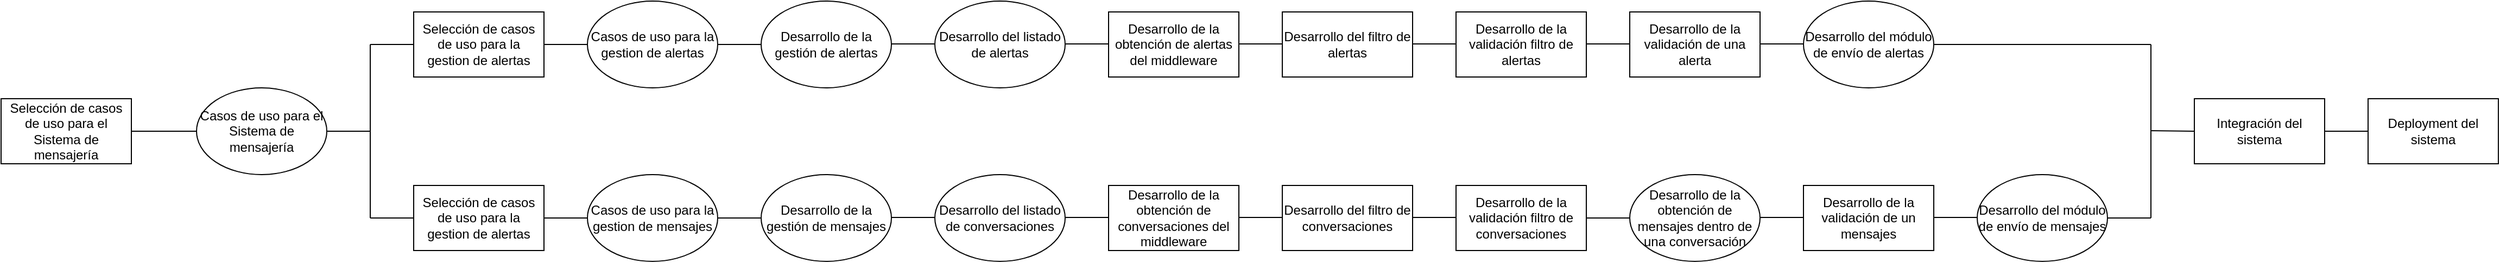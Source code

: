 <mxfile version="24.0.7" type="device">
  <diagram id="ZTtfLSR6zcDVrjAuA5Wj" name="Página-1">
    <mxGraphModel dx="1434" dy="780" grid="1" gridSize="10" guides="1" tooltips="1" connect="1" arrows="1" fold="1" page="1" pageScale="1" pageWidth="827" pageHeight="1169" math="0" shadow="0">
      <root>
        <mxCell id="0" />
        <mxCell id="1" parent="0" />
        <mxCell id="NQ7cm5xQIB4jLY2V5Trf-1" value="Selección de casos de uso para el Sistema de mensajería" style="rounded=0;whiteSpace=wrap;html=1;" vertex="1" parent="1">
          <mxGeometry x="60" y="360" width="120" height="60" as="geometry" />
        </mxCell>
        <mxCell id="NQ7cm5xQIB4jLY2V5Trf-2" value="" style="endArrow=none;html=1;rounded=0;exitX=1;exitY=0.5;exitDx=0;exitDy=0;" edge="1" parent="1" source="NQ7cm5xQIB4jLY2V5Trf-1">
          <mxGeometry width="50" height="50" relative="1" as="geometry">
            <mxPoint x="390" y="430" as="sourcePoint" />
            <mxPoint x="240" y="390" as="targetPoint" />
          </mxGeometry>
        </mxCell>
        <mxCell id="NQ7cm5xQIB4jLY2V5Trf-3" value="Casos de uso para el Sistema de mensajería" style="ellipse;whiteSpace=wrap;html=1;" vertex="1" parent="1">
          <mxGeometry x="240" y="350" width="120" height="80" as="geometry" />
        </mxCell>
        <mxCell id="NQ7cm5xQIB4jLY2V5Trf-4" value="" style="endArrow=none;html=1;rounded=0;exitX=1;exitY=0.5;exitDx=0;exitDy=0;" edge="1" parent="1" source="NQ7cm5xQIB4jLY2V5Trf-3">
          <mxGeometry width="50" height="50" relative="1" as="geometry">
            <mxPoint x="390" y="430" as="sourcePoint" />
            <mxPoint x="400" y="390" as="targetPoint" />
          </mxGeometry>
        </mxCell>
        <mxCell id="NQ7cm5xQIB4jLY2V5Trf-5" value="Selección de casos de uso para la gestion de alertas" style="rounded=0;whiteSpace=wrap;html=1;" vertex="1" parent="1">
          <mxGeometry x="440" y="280" width="120" height="60" as="geometry" />
        </mxCell>
        <mxCell id="NQ7cm5xQIB4jLY2V5Trf-6" value="" style="endArrow=none;html=1;rounded=0;" edge="1" parent="1">
          <mxGeometry width="50" height="50" relative="1" as="geometry">
            <mxPoint x="400" y="390" as="sourcePoint" />
            <mxPoint x="400" y="310" as="targetPoint" />
          </mxGeometry>
        </mxCell>
        <mxCell id="NQ7cm5xQIB4jLY2V5Trf-7" value="" style="endArrow=none;html=1;rounded=0;entryX=0;entryY=0.5;entryDx=0;entryDy=0;" edge="1" parent="1" target="NQ7cm5xQIB4jLY2V5Trf-5">
          <mxGeometry width="50" height="50" relative="1" as="geometry">
            <mxPoint x="400" y="310" as="sourcePoint" />
            <mxPoint x="440" y="380" as="targetPoint" />
          </mxGeometry>
        </mxCell>
        <mxCell id="NQ7cm5xQIB4jLY2V5Trf-8" value="" style="endArrow=none;html=1;rounded=0;" edge="1" parent="1">
          <mxGeometry width="50" height="50" relative="1" as="geometry">
            <mxPoint x="400" y="470" as="sourcePoint" />
            <mxPoint x="400" y="390" as="targetPoint" />
          </mxGeometry>
        </mxCell>
        <mxCell id="NQ7cm5xQIB4jLY2V5Trf-9" value="" style="endArrow=none;html=1;rounded=0;entryX=0;entryY=0.5;entryDx=0;entryDy=0;" edge="1" parent="1">
          <mxGeometry width="50" height="50" relative="1" as="geometry">
            <mxPoint x="400" y="470" as="sourcePoint" />
            <mxPoint x="440" y="470" as="targetPoint" />
          </mxGeometry>
        </mxCell>
        <mxCell id="NQ7cm5xQIB4jLY2V5Trf-10" value="Selección de casos de uso para la gestion de alertas" style="rounded=0;whiteSpace=wrap;html=1;" vertex="1" parent="1">
          <mxGeometry x="440" y="440" width="120" height="60" as="geometry" />
        </mxCell>
        <mxCell id="NQ7cm5xQIB4jLY2V5Trf-11" value="" style="endArrow=none;html=1;rounded=0;entryX=1;entryY=0.5;entryDx=0;entryDy=0;" edge="1" parent="1" target="NQ7cm5xQIB4jLY2V5Trf-5">
          <mxGeometry width="50" height="50" relative="1" as="geometry">
            <mxPoint x="600" y="310" as="sourcePoint" />
            <mxPoint x="440" y="380" as="targetPoint" />
          </mxGeometry>
        </mxCell>
        <mxCell id="NQ7cm5xQIB4jLY2V5Trf-12" value="Casos de uso para la gestion de alertas" style="ellipse;whiteSpace=wrap;html=1;" vertex="1" parent="1">
          <mxGeometry x="600" y="270" width="120" height="80" as="geometry" />
        </mxCell>
        <mxCell id="NQ7cm5xQIB4jLY2V5Trf-13" value="" style="endArrow=none;html=1;rounded=0;" edge="1" parent="1">
          <mxGeometry width="50" height="50" relative="1" as="geometry">
            <mxPoint x="720" y="310" as="sourcePoint" />
            <mxPoint x="760" y="310" as="targetPoint" />
          </mxGeometry>
        </mxCell>
        <mxCell id="NQ7cm5xQIB4jLY2V5Trf-14" value="Desarrollo de la gestión de alertas" style="ellipse;whiteSpace=wrap;html=1;" vertex="1" parent="1">
          <mxGeometry x="760" y="270" width="120" height="80" as="geometry" />
        </mxCell>
        <mxCell id="NQ7cm5xQIB4jLY2V5Trf-15" value="Desarrollo del listado de alertas" style="ellipse;whiteSpace=wrap;html=1;" vertex="1" parent="1">
          <mxGeometry x="920" y="270" width="120" height="80" as="geometry" />
        </mxCell>
        <mxCell id="NQ7cm5xQIB4jLY2V5Trf-17" value="" style="endArrow=none;html=1;rounded=0;" edge="1" parent="1">
          <mxGeometry width="50" height="50" relative="1" as="geometry">
            <mxPoint x="880" y="309.5" as="sourcePoint" />
            <mxPoint x="920" y="309.5" as="targetPoint" />
          </mxGeometry>
        </mxCell>
        <mxCell id="NQ7cm5xQIB4jLY2V5Trf-18" value="Desarrollo de la obtención de alertas del middleware" style="rounded=0;whiteSpace=wrap;html=1;" vertex="1" parent="1">
          <mxGeometry x="1080" y="280" width="120" height="60" as="geometry" />
        </mxCell>
        <mxCell id="NQ7cm5xQIB4jLY2V5Trf-19" value="" style="endArrow=none;html=1;rounded=0;" edge="1" parent="1">
          <mxGeometry width="50" height="50" relative="1" as="geometry">
            <mxPoint x="1040" y="309.5" as="sourcePoint" />
            <mxPoint x="1080" y="309.5" as="targetPoint" />
          </mxGeometry>
        </mxCell>
        <mxCell id="NQ7cm5xQIB4jLY2V5Trf-20" value="Desarrollo del filtro de alertas" style="rounded=0;whiteSpace=wrap;html=1;" vertex="1" parent="1">
          <mxGeometry x="1240" y="280" width="120" height="60" as="geometry" />
        </mxCell>
        <mxCell id="NQ7cm5xQIB4jLY2V5Trf-21" value="" style="endArrow=none;html=1;rounded=0;" edge="1" parent="1">
          <mxGeometry width="50" height="50" relative="1" as="geometry">
            <mxPoint x="1200" y="309.5" as="sourcePoint" />
            <mxPoint x="1240" y="309.5" as="targetPoint" />
          </mxGeometry>
        </mxCell>
        <mxCell id="NQ7cm5xQIB4jLY2V5Trf-22" value="Desarrollo de la validación filtro de alertas" style="rounded=0;whiteSpace=wrap;html=1;" vertex="1" parent="1">
          <mxGeometry x="1400" y="280" width="120" height="60" as="geometry" />
        </mxCell>
        <mxCell id="NQ7cm5xQIB4jLY2V5Trf-23" value="" style="endArrow=none;html=1;rounded=0;" edge="1" parent="1">
          <mxGeometry width="50" height="50" relative="1" as="geometry">
            <mxPoint x="1360" y="309.5" as="sourcePoint" />
            <mxPoint x="1400" y="309.5" as="targetPoint" />
          </mxGeometry>
        </mxCell>
        <mxCell id="NQ7cm5xQIB4jLY2V5Trf-24" value="Desarrollo del módulo de envío de alertas" style="ellipse;whiteSpace=wrap;html=1;" vertex="1" parent="1">
          <mxGeometry x="1720" y="270" width="120" height="80" as="geometry" />
        </mxCell>
        <mxCell id="NQ7cm5xQIB4jLY2V5Trf-25" value="" style="endArrow=none;html=1;rounded=0;" edge="1" parent="1">
          <mxGeometry width="50" height="50" relative="1" as="geometry">
            <mxPoint x="1520" y="309.5" as="sourcePoint" />
            <mxPoint x="1560" y="309.5" as="targetPoint" />
          </mxGeometry>
        </mxCell>
        <mxCell id="NQ7cm5xQIB4jLY2V5Trf-27" value="Desarrollo de la validación de una alerta" style="rounded=0;whiteSpace=wrap;html=1;" vertex="1" parent="1">
          <mxGeometry x="1560" y="280" width="120" height="60" as="geometry" />
        </mxCell>
        <mxCell id="NQ7cm5xQIB4jLY2V5Trf-28" value="" style="endArrow=none;html=1;rounded=0;" edge="1" parent="1">
          <mxGeometry width="50" height="50" relative="1" as="geometry">
            <mxPoint x="1520" y="309.5" as="sourcePoint" />
            <mxPoint x="1560" y="309.5" as="targetPoint" />
          </mxGeometry>
        </mxCell>
        <mxCell id="NQ7cm5xQIB4jLY2V5Trf-29" value="" style="endArrow=none;html=1;rounded=0;" edge="1" parent="1">
          <mxGeometry width="50" height="50" relative="1" as="geometry">
            <mxPoint x="1680" y="309.5" as="sourcePoint" />
            <mxPoint x="1720" y="309.5" as="targetPoint" />
          </mxGeometry>
        </mxCell>
        <mxCell id="NQ7cm5xQIB4jLY2V5Trf-34" value="Casos de uso para la gestion de mensajes" style="ellipse;whiteSpace=wrap;html=1;" vertex="1" parent="1">
          <mxGeometry x="600" y="430" width="120" height="80" as="geometry" />
        </mxCell>
        <mxCell id="NQ7cm5xQIB4jLY2V5Trf-35" value="" style="endArrow=none;html=1;rounded=0;" edge="1" parent="1">
          <mxGeometry width="50" height="50" relative="1" as="geometry">
            <mxPoint x="720" y="470" as="sourcePoint" />
            <mxPoint x="760" y="470" as="targetPoint" />
          </mxGeometry>
        </mxCell>
        <mxCell id="NQ7cm5xQIB4jLY2V5Trf-36" value="Desarrollo de la gestión de mensajes" style="ellipse;whiteSpace=wrap;html=1;" vertex="1" parent="1">
          <mxGeometry x="760" y="430" width="120" height="80" as="geometry" />
        </mxCell>
        <mxCell id="NQ7cm5xQIB4jLY2V5Trf-37" value="Desarrollo del listado de conversaciones" style="ellipse;whiteSpace=wrap;html=1;" vertex="1" parent="1">
          <mxGeometry x="920" y="430" width="120" height="80" as="geometry" />
        </mxCell>
        <mxCell id="NQ7cm5xQIB4jLY2V5Trf-38" value="" style="endArrow=none;html=1;rounded=0;" edge="1" parent="1">
          <mxGeometry width="50" height="50" relative="1" as="geometry">
            <mxPoint x="880" y="469.5" as="sourcePoint" />
            <mxPoint x="920" y="469.5" as="targetPoint" />
          </mxGeometry>
        </mxCell>
        <mxCell id="NQ7cm5xQIB4jLY2V5Trf-39" value="Desarrollo de la obtención de conversaciones del middleware" style="rounded=0;whiteSpace=wrap;html=1;" vertex="1" parent="1">
          <mxGeometry x="1080" y="440" width="120" height="60" as="geometry" />
        </mxCell>
        <mxCell id="NQ7cm5xQIB4jLY2V5Trf-40" value="" style="endArrow=none;html=1;rounded=0;" edge="1" parent="1">
          <mxGeometry width="50" height="50" relative="1" as="geometry">
            <mxPoint x="1040" y="469.5" as="sourcePoint" />
            <mxPoint x="1080" y="469.5" as="targetPoint" />
          </mxGeometry>
        </mxCell>
        <mxCell id="NQ7cm5xQIB4jLY2V5Trf-41" value="Desarrollo del filtro de conversaciones" style="rounded=0;whiteSpace=wrap;html=1;" vertex="1" parent="1">
          <mxGeometry x="1240" y="440" width="120" height="60" as="geometry" />
        </mxCell>
        <mxCell id="NQ7cm5xQIB4jLY2V5Trf-42" value="" style="endArrow=none;html=1;rounded=0;" edge="1" parent="1">
          <mxGeometry width="50" height="50" relative="1" as="geometry">
            <mxPoint x="1200" y="469.5" as="sourcePoint" />
            <mxPoint x="1240" y="469.5" as="targetPoint" />
          </mxGeometry>
        </mxCell>
        <mxCell id="NQ7cm5xQIB4jLY2V5Trf-43" value="Desarrollo de la validación filtro de conversaciones" style="rounded=0;whiteSpace=wrap;html=1;" vertex="1" parent="1">
          <mxGeometry x="1400" y="440" width="120" height="60" as="geometry" />
        </mxCell>
        <mxCell id="NQ7cm5xQIB4jLY2V5Trf-44" value="" style="endArrow=none;html=1;rounded=0;" edge="1" parent="1">
          <mxGeometry width="50" height="50" relative="1" as="geometry">
            <mxPoint x="1360" y="469.5" as="sourcePoint" />
            <mxPoint x="1400" y="469.5" as="targetPoint" />
          </mxGeometry>
        </mxCell>
        <mxCell id="NQ7cm5xQIB4jLY2V5Trf-45" value="Desarrollo del módulo de envío de mensajes" style="ellipse;whiteSpace=wrap;html=1;" vertex="1" parent="1">
          <mxGeometry x="1880" y="430" width="120" height="80" as="geometry" />
        </mxCell>
        <mxCell id="NQ7cm5xQIB4jLY2V5Trf-46" value="" style="endArrow=none;html=1;rounded=0;" edge="1" parent="1">
          <mxGeometry width="50" height="50" relative="1" as="geometry">
            <mxPoint x="1680" y="469.5" as="sourcePoint" />
            <mxPoint x="1720" y="469.5" as="targetPoint" />
          </mxGeometry>
        </mxCell>
        <mxCell id="NQ7cm5xQIB4jLY2V5Trf-47" value="Desarrollo de la validación de un mensajes" style="rounded=0;whiteSpace=wrap;html=1;" vertex="1" parent="1">
          <mxGeometry x="1720" y="440" width="120" height="60" as="geometry" />
        </mxCell>
        <mxCell id="NQ7cm5xQIB4jLY2V5Trf-48" value="" style="endArrow=none;html=1;rounded=0;" edge="1" parent="1">
          <mxGeometry width="50" height="50" relative="1" as="geometry">
            <mxPoint x="1680" y="469.5" as="sourcePoint" />
            <mxPoint x="1720" y="469.5" as="targetPoint" />
          </mxGeometry>
        </mxCell>
        <mxCell id="NQ7cm5xQIB4jLY2V5Trf-49" value="" style="endArrow=none;html=1;rounded=0;" edge="1" parent="1">
          <mxGeometry width="50" height="50" relative="1" as="geometry">
            <mxPoint x="1840" y="469.5" as="sourcePoint" />
            <mxPoint x="1880" y="469.5" as="targetPoint" />
          </mxGeometry>
        </mxCell>
        <mxCell id="NQ7cm5xQIB4jLY2V5Trf-50" value="Desarrollo de la obtención de mensajes dentro de una conversación" style="ellipse;whiteSpace=wrap;html=1;" vertex="1" parent="1">
          <mxGeometry x="1560" y="430" width="120" height="80" as="geometry" />
        </mxCell>
        <mxCell id="NQ7cm5xQIB4jLY2V5Trf-51" value="" style="endArrow=none;html=1;rounded=0;exitX=1;exitY=0.5;exitDx=0;exitDy=0;entryX=0;entryY=0.5;entryDx=0;entryDy=0;" edge="1" parent="1" source="NQ7cm5xQIB4jLY2V5Trf-43" target="NQ7cm5xQIB4jLY2V5Trf-50">
          <mxGeometry width="50" height="50" relative="1" as="geometry">
            <mxPoint x="1580" y="350" as="sourcePoint" />
            <mxPoint x="1630" y="300" as="targetPoint" />
          </mxGeometry>
        </mxCell>
        <mxCell id="NQ7cm5xQIB4jLY2V5Trf-52" value="" style="endArrow=none;html=1;rounded=0;entryX=0;entryY=0.5;entryDx=0;entryDy=0;" edge="1" parent="1" target="NQ7cm5xQIB4jLY2V5Trf-34">
          <mxGeometry width="50" height="50" relative="1" as="geometry">
            <mxPoint x="560" y="470" as="sourcePoint" />
            <mxPoint x="610" y="420" as="targetPoint" />
          </mxGeometry>
        </mxCell>
        <mxCell id="NQ7cm5xQIB4jLY2V5Trf-53" value="" style="endArrow=none;html=1;rounded=0;exitX=1;exitY=0.5;exitDx=0;exitDy=0;" edge="1" parent="1" source="NQ7cm5xQIB4jLY2V5Trf-24">
          <mxGeometry width="50" height="50" relative="1" as="geometry">
            <mxPoint x="2000" y="350" as="sourcePoint" />
            <mxPoint x="2040" y="310" as="targetPoint" />
          </mxGeometry>
        </mxCell>
        <mxCell id="NQ7cm5xQIB4jLY2V5Trf-54" value="" style="endArrow=none;html=1;rounded=0;exitX=1;exitY=0.5;exitDx=0;exitDy=0;" edge="1" parent="1" source="NQ7cm5xQIB4jLY2V5Trf-45">
          <mxGeometry width="50" height="50" relative="1" as="geometry">
            <mxPoint x="2000" y="350" as="sourcePoint" />
            <mxPoint x="2040" y="470" as="targetPoint" />
          </mxGeometry>
        </mxCell>
        <mxCell id="NQ7cm5xQIB4jLY2V5Trf-55" value="" style="endArrow=none;html=1;rounded=0;" edge="1" parent="1">
          <mxGeometry width="50" height="50" relative="1" as="geometry">
            <mxPoint x="2040" y="470" as="sourcePoint" />
            <mxPoint x="2040" y="310" as="targetPoint" />
          </mxGeometry>
        </mxCell>
        <mxCell id="NQ7cm5xQIB4jLY2V5Trf-56" value="" style="endArrow=none;html=1;rounded=0;" edge="1" parent="1">
          <mxGeometry width="50" height="50" relative="1" as="geometry">
            <mxPoint x="2040" y="389.5" as="sourcePoint" />
            <mxPoint x="2080" y="390" as="targetPoint" />
          </mxGeometry>
        </mxCell>
        <mxCell id="NQ7cm5xQIB4jLY2V5Trf-58" value="Integración del sistema" style="rounded=0;whiteSpace=wrap;html=1;" vertex="1" parent="1">
          <mxGeometry x="2080" y="360" width="120" height="60" as="geometry" />
        </mxCell>
        <mxCell id="NQ7cm5xQIB4jLY2V5Trf-59" value="" style="endArrow=none;html=1;rounded=0;" edge="1" parent="1">
          <mxGeometry width="50" height="50" relative="1" as="geometry">
            <mxPoint x="2200" y="390" as="sourcePoint" />
            <mxPoint x="2240" y="390" as="targetPoint" />
          </mxGeometry>
        </mxCell>
        <mxCell id="NQ7cm5xQIB4jLY2V5Trf-60" value="Deployment del sistema" style="rounded=0;whiteSpace=wrap;html=1;" vertex="1" parent="1">
          <mxGeometry x="2240" y="360" width="120" height="60" as="geometry" />
        </mxCell>
      </root>
    </mxGraphModel>
  </diagram>
</mxfile>
